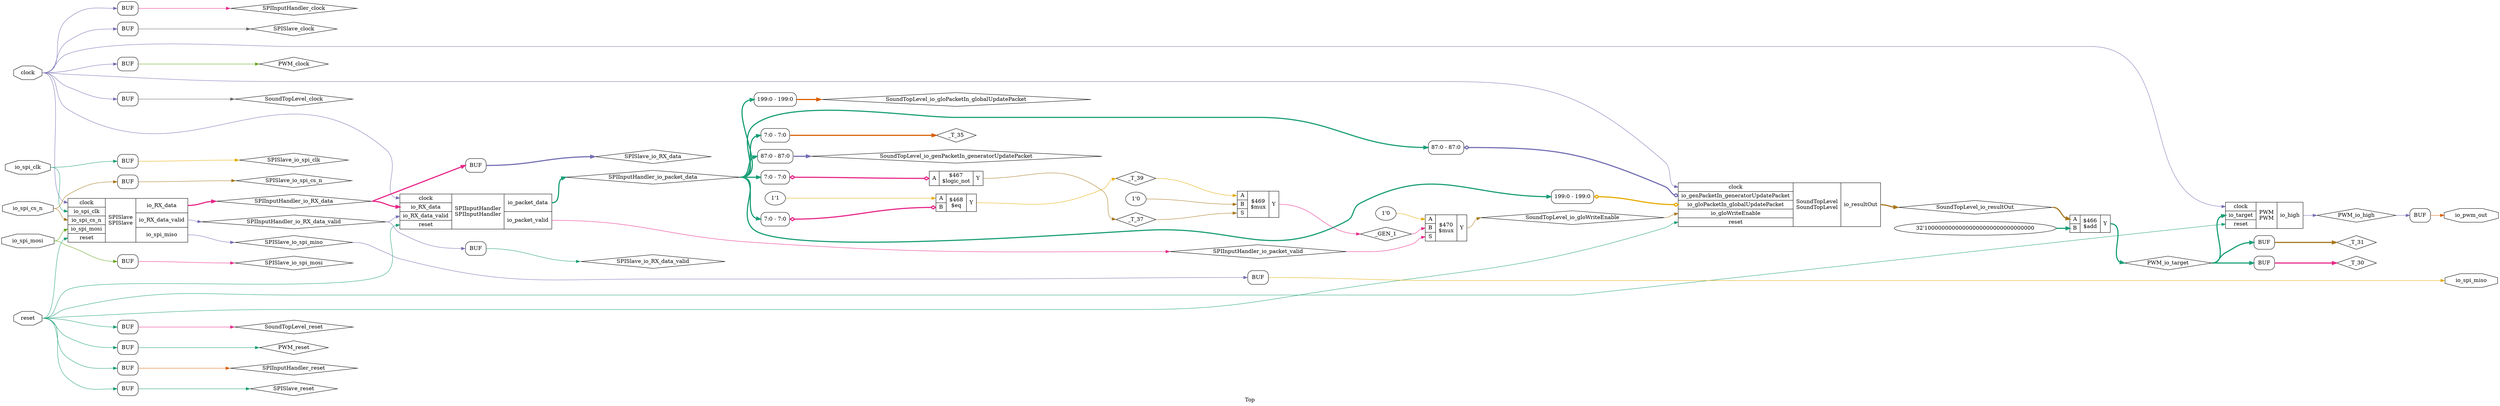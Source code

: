 digraph "Top" {
label="Top";
rankdir="LR";
remincross=true;
n1 [ shape=diamond, label="PWM_clock", color="black", fontcolor="black" ];
n2 [ shape=diamond, label="PWM_io_high", color="black", fontcolor="black" ];
n3 [ shape=diamond, label="PWM_io_target", color="black", fontcolor="black" ];
n4 [ shape=diamond, label="PWM_reset", color="black", fontcolor="black" ];
n5 [ shape=diamond, label="SPIInputHandler_clock", color="black", fontcolor="black" ];
n6 [ shape=diamond, label="SPIInputHandler_io_RX_data", color="black", fontcolor="black" ];
n7 [ shape=diamond, label="SPIInputHandler_io_RX_data_valid", color="black", fontcolor="black" ];
n8 [ shape=diamond, label="SPIInputHandler_io_packet_data", color="black", fontcolor="black" ];
n9 [ shape=diamond, label="SPIInputHandler_io_packet_valid", color="black", fontcolor="black" ];
n10 [ shape=diamond, label="SPIInputHandler_reset", color="black", fontcolor="black" ];
n11 [ shape=diamond, label="SPISlave_clock", color="black", fontcolor="black" ];
n12 [ shape=diamond, label="SPISlave_io_RX_data", color="black", fontcolor="black" ];
n13 [ shape=diamond, label="SPISlave_io_RX_data_valid", color="black", fontcolor="black" ];
n14 [ shape=diamond, label="SPISlave_io_spi_clk", color="black", fontcolor="black" ];
n15 [ shape=diamond, label="SPISlave_io_spi_cs_n", color="black", fontcolor="black" ];
n16 [ shape=diamond, label="SPISlave_io_spi_miso", color="black", fontcolor="black" ];
n17 [ shape=diamond, label="SPISlave_io_spi_mosi", color="black", fontcolor="black" ];
n18 [ shape=diamond, label="SPISlave_reset", color="black", fontcolor="black" ];
n19 [ shape=diamond, label="SoundTopLevel_clock", color="black", fontcolor="black" ];
n20 [ shape=diamond, label="SoundTopLevel_io_genPacketIn_generatorUpdatePacket", color="black", fontcolor="black" ];
n21 [ shape=diamond, label="SoundTopLevel_io_gloPacketIn_globalUpdatePacket", color="black", fontcolor="black" ];
n22 [ shape=diamond, label="SoundTopLevel_io_gloWriteEnable", color="black", fontcolor="black" ];
n23 [ shape=diamond, label="SoundTopLevel_io_resultOut", color="black", fontcolor="black" ];
n24 [ shape=diamond, label="SoundTopLevel_reset", color="black", fontcolor="black" ];
n25 [ shape=diamond, label="_GEN_1", color="black", fontcolor="black" ];
n26 [ shape=diamond, label="_T_30", color="black", fontcolor="black" ];
n27 [ shape=diamond, label="_T_31", color="black", fontcolor="black" ];
n28 [ shape=diamond, label="_T_35", color="black", fontcolor="black" ];
n29 [ shape=diamond, label="_T_37", color="black", fontcolor="black" ];
n30 [ shape=diamond, label="_T_39", color="black", fontcolor="black" ];
n31 [ shape=octagon, label="clock", color="black", fontcolor="black" ];
n32 [ shape=octagon, label="io_pwm_out", color="black", fontcolor="black" ];
n33 [ shape=octagon, label="io_spi_clk", color="black", fontcolor="black" ];
n34 [ shape=octagon, label="io_spi_cs_n", color="black", fontcolor="black" ];
n35 [ shape=octagon, label="io_spi_miso", color="black", fontcolor="black" ];
n36 [ shape=octagon, label="io_spi_mosi", color="black", fontcolor="black" ];
n37 [ shape=octagon, label="reset", color="black", fontcolor="black" ];
{ rank="source"; n31; n33; n34; n36; n37;}
{ rank="sink"; n32; n35;}
v0 [ label="32'10000000000000000000000000000000" ];
c41 [ shape=record, label="{{<p38> A|<p39> B}|$466\n$add|{<p40> Y}}" ];
c42 [ shape=record, label="{{<p38> A}|$467\n$logic_not|{<p40> Y}}" ];
x1 [ shape=record, style=rounded, label="<s0> 7:0 - 7:0 " ];
x1:e -> c42:p38:w [arrowhead=odiamond, arrowtail=odiamond, dir=both, colorscheme="dark28", color="4", fontcolor="4", style="setlinewidth(3)", label=""];
v2 [ label="1'1" ];
c43 [ shape=record, label="{{<p38> A|<p39> B}|$468\n$eq|{<p40> Y}}" ];
x3 [ shape=record, style=rounded, label="<s0> 7:0 - 7:0 " ];
x3:e -> c43:p39:w [arrowhead=odiamond, arrowtail=odiamond, dir=both, colorscheme="dark28", color="4", fontcolor="4", style="setlinewidth(3)", label=""];
v4 [ label="1'0" ];
c45 [ shape=record, label="{{<p38> A|<p39> B|<p44> S}|$469\n$mux|{<p40> Y}}" ];
v5 [ label="1'0" ];
c46 [ shape=record, label="{{<p38> A|<p39> B|<p44> S}|$470\n$mux|{<p40> Y}}" ];
c49 [ shape=record, label="{{<p31> clock|<p47> io_target|<p37> reset}|PWM\nPWM|{<p48> io_high}}" ];
c54 [ shape=record, label="{{<p31> clock|<p50> io_RX_data|<p51> io_RX_data_valid|<p37> reset}|SPIInputHandler\nSPIInputHandler|{<p52> io_packet_data|<p53> io_packet_valid}}" ];
c55 [ shape=record, label="{{<p31> clock|<p33> io_spi_clk|<p34> io_spi_cs_n|<p36> io_spi_mosi|<p37> reset}|SPISlave\nSPISlave|{<p50> io_RX_data|<p51> io_RX_data_valid|<p35> io_spi_miso}}" ];
c60 [ shape=record, label="{{<p31> clock|<p56> io_genPacketIn_generatorUpdatePacket|<p57> io_gloPacketIn_globalUpdatePacket|<p58> io_gloWriteEnable|<p37> reset}|SoundTopLevel\nSoundTopLevel|{<p59> io_resultOut}}" ];
x6 [ shape=record, style=rounded, label="<s0> 87:0 - 87:0 " ];
x6:e -> c60:p56:w [arrowhead=odiamond, arrowtail=odiamond, dir=both, colorscheme="dark28", color="3", fontcolor="3", style="setlinewidth(3)", label=""];
x7 [ shape=record, style=rounded, label="<s0> 199:0 - 199:0 " ];
x7:e -> c60:p57:w [arrowhead=odiamond, arrowtail=odiamond, dir=both, colorscheme="dark28", color="6", fontcolor="6", style="setlinewidth(3)", label=""];
x8 [shape=box, style=rounded, label="BUF"];
x9 [shape=box, style=rounded, label="BUF"];
x10 [shape=box, style=rounded, label="BUF"];
x11 [shape=box, style=rounded, label="BUF"];
x12 [shape=box, style=rounded, label="BUF"];
x13 [shape=box, style=rounded, label="BUF"];
x14 [shape=box, style=rounded, label="BUF"];
x15 [shape=box, style=rounded, label="BUF"];
x16 [shape=box, style=rounded, label="BUF"];
x17 [shape=box, style=rounded, label="BUF"];
x18 [shape=box, style=rounded, label="BUF"];
x19 [shape=box, style=rounded, label="BUF"];
x20 [ shape=record, style=rounded, label="<s0> 87:0 - 87:0 " ];
x21 [ shape=record, style=rounded, label="<s0> 199:0 - 199:0 " ];
x22 [shape=box, style=rounded, label="BUF"];
x23 [shape=box, style=rounded, label="BUF"];
x24 [shape=box, style=rounded, label="BUF"];
x25 [ shape=record, style=rounded, label="<s0> 7:0 - 7:0 " ];
x26 [shape=box, style=rounded, label="BUF"];
x27 [shape=box, style=rounded, label="BUF"];
x8:e:e -> n1:w [colorscheme="dark28", color="5", fontcolor="5", label=""];
x11:e:e -> n10:w [colorscheme="dark28", color="2", fontcolor="2", label=""];
x12:e:e -> n11:w [colorscheme="dark28", color="8", fontcolor="8", label=""];
x13:e:e -> n12:w [colorscheme="dark28", color="3", fontcolor="3", style="setlinewidth(3)", label=""];
x14:e:e -> n13:w [colorscheme="dark28", color="1", fontcolor="1", label=""];
x15:e:e -> n14:w [colorscheme="dark28", color="6", fontcolor="6", label=""];
x16:e:e -> n15:w [colorscheme="dark28", color="7", fontcolor="7", label=""];
c55:p35:e -> n16:w [colorscheme="dark28", color="3", fontcolor="3", label=""];
n16:e -> x27:w:w [colorscheme="dark28", color="3", fontcolor="3", label=""];
x17:e:e -> n17:w [colorscheme="dark28", color="4", fontcolor="4", label=""];
x18:e:e -> n18:w [colorscheme="dark28", color="1", fontcolor="1", label=""];
x19:e:e -> n19:w [colorscheme="dark28", color="8", fontcolor="8", label=""];
c49:p48:e -> n2:w [colorscheme="dark28", color="3", fontcolor="3", label=""];
n2:e -> x26:w:w [colorscheme="dark28", color="3", fontcolor="3", label=""];
x20:e -> n20:w [colorscheme="dark28", color="3", fontcolor="3", style="setlinewidth(3)", label=""];
x21:e -> n21:w [colorscheme="dark28", color="2", fontcolor="2", style="setlinewidth(3)", label=""];
c46:p40:e -> n22:w [colorscheme="dark28", color="7", fontcolor="7", label=""];
n22:e -> c60:p58:w [colorscheme="dark28", color="7", fontcolor="7", label=""];
c60:p59:e -> n23:w [colorscheme="dark28", color="7", fontcolor="7", style="setlinewidth(3)", label=""];
n23:e -> c41:p38:w [colorscheme="dark28", color="7", fontcolor="7", style="setlinewidth(3)", label=""];
x22:e:e -> n24:w [colorscheme="dark28", color="4", fontcolor="4", label=""];
c45:p40:e -> n25:w [colorscheme="dark28", color="4", fontcolor="4", label=""];
n25:e -> c46:p39:w [colorscheme="dark28", color="4", fontcolor="4", label=""];
x23:e:e -> n26:w [colorscheme="dark28", color="4", fontcolor="4", style="setlinewidth(3)", label=""];
x24:e:e -> n27:w [colorscheme="dark28", color="7", fontcolor="7", style="setlinewidth(3)", label=""];
x25:e -> n28:w [colorscheme="dark28", color="2", fontcolor="2", style="setlinewidth(3)", label=""];
c42:p40:e -> n29:w [colorscheme="dark28", color="7", fontcolor="7", label=""];
n29:e -> c45:p44:w [colorscheme="dark28", color="7", fontcolor="7", label=""];
c41:p40:e -> n3:w [colorscheme="dark28", color="1", fontcolor="1", style="setlinewidth(3)", label=""];
n3:e -> c49:p47:w [colorscheme="dark28", color="1", fontcolor="1", style="setlinewidth(3)", label=""];
n3:e -> x23:w:w [colorscheme="dark28", color="1", fontcolor="1", style="setlinewidth(3)", label=""];
n3:e -> x24:w:w [colorscheme="dark28", color="1", fontcolor="1", style="setlinewidth(3)", label=""];
c43:p40:e -> n30:w [colorscheme="dark28", color="6", fontcolor="6", label=""];
n30:e -> c45:p38:w [colorscheme="dark28", color="6", fontcolor="6", label=""];
n31:e -> c49:p31:w [colorscheme="dark28", color="3", fontcolor="3", label=""];
n31:e -> c54:p31:w [colorscheme="dark28", color="3", fontcolor="3", label=""];
n31:e -> c55:p31:w [colorscheme="dark28", color="3", fontcolor="3", label=""];
n31:e -> c60:p31:w [colorscheme="dark28", color="3", fontcolor="3", label=""];
n31:e -> x10:w:w [colorscheme="dark28", color="3", fontcolor="3", label=""];
n31:e -> x12:w:w [colorscheme="dark28", color="3", fontcolor="3", label=""];
n31:e -> x19:w:w [colorscheme="dark28", color="3", fontcolor="3", label=""];
n31:e -> x8:w:w [colorscheme="dark28", color="3", fontcolor="3", label=""];
x26:e:e -> n32:w [colorscheme="dark28", color="2", fontcolor="2", label=""];
n33:e -> c55:p33:w [colorscheme="dark28", color="1", fontcolor="1", label=""];
n33:e -> x15:w:w [colorscheme="dark28", color="1", fontcolor="1", label=""];
n34:e -> c55:p34:w [colorscheme="dark28", color="7", fontcolor="7", label=""];
n34:e -> x16:w:w [colorscheme="dark28", color="7", fontcolor="7", label=""];
x27:e:e -> n35:w [colorscheme="dark28", color="6", fontcolor="6", label=""];
n36:e -> c55:p36:w [colorscheme="dark28", color="5", fontcolor="5", label=""];
n36:e -> x17:w:w [colorscheme="dark28", color="5", fontcolor="5", label=""];
n37:e -> c49:p37:w [colorscheme="dark28", color="1", fontcolor="1", label=""];
n37:e -> c54:p37:w [colorscheme="dark28", color="1", fontcolor="1", label=""];
n37:e -> c55:p37:w [colorscheme="dark28", color="1", fontcolor="1", label=""];
n37:e -> c60:p37:w [colorscheme="dark28", color="1", fontcolor="1", label=""];
n37:e -> x11:w:w [colorscheme="dark28", color="1", fontcolor="1", label=""];
n37:e -> x18:w:w [colorscheme="dark28", color="1", fontcolor="1", label=""];
n37:e -> x22:w:w [colorscheme="dark28", color="1", fontcolor="1", label=""];
n37:e -> x9:w:w [colorscheme="dark28", color="1", fontcolor="1", label=""];
x9:e:e -> n4:w [colorscheme="dark28", color="1", fontcolor="1", label=""];
x10:e:e -> n5:w [colorscheme="dark28", color="4", fontcolor="4", label=""];
c55:p50:e -> n6:w [colorscheme="dark28", color="4", fontcolor="4", style="setlinewidth(3)", label=""];
n6:e -> c54:p50:w [colorscheme="dark28", color="4", fontcolor="4", style="setlinewidth(3)", label=""];
n6:e -> x13:w:w [colorscheme="dark28", color="4", fontcolor="4", style="setlinewidth(3)", label=""];
c55:p51:e -> n7:w [colorscheme="dark28", color="3", fontcolor="3", label=""];
n7:e -> c54:p51:w [colorscheme="dark28", color="3", fontcolor="3", label=""];
n7:e -> x14:w:w [colorscheme="dark28", color="3", fontcolor="3", label=""];
c54:p52:e -> n8:w [colorscheme="dark28", color="1", fontcolor="1", style="setlinewidth(3)", label=""];
n8:e -> x1:s0:w [colorscheme="dark28", color="1", fontcolor="1", style="setlinewidth(3)", label=""];
n8:e -> x20:s0:w [colorscheme="dark28", color="1", fontcolor="1", style="setlinewidth(3)", label=""];
n8:e -> x21:s0:w [colorscheme="dark28", color="1", fontcolor="1", style="setlinewidth(3)", label=""];
n8:e -> x25:s0:w [colorscheme="dark28", color="1", fontcolor="1", style="setlinewidth(3)", label=""];
n8:e -> x3:s0:w [colorscheme="dark28", color="1", fontcolor="1", style="setlinewidth(3)", label=""];
n8:e -> x6:s0:w [colorscheme="dark28", color="1", fontcolor="1", style="setlinewidth(3)", label=""];
n8:e -> x7:s0:w [colorscheme="dark28", color="1", fontcolor="1", style="setlinewidth(3)", label=""];
c54:p53:e -> n9:w [colorscheme="dark28", color="4", fontcolor="4", label=""];
n9:e -> c46:p44:w [colorscheme="dark28", color="4", fontcolor="4", label=""];
v0:e -> c41:p39:w [colorscheme="dark28", color="1", fontcolor="1", style="setlinewidth(3)", label=""];
v2:e -> c43:p38:w [colorscheme="dark28", color="6", fontcolor="6", label=""];
v4:e -> c45:p39:w [colorscheme="dark28", color="7", fontcolor="7", label=""];
v5:e -> c46:p38:w [colorscheme="dark28", color="6", fontcolor="6", label=""];
}
